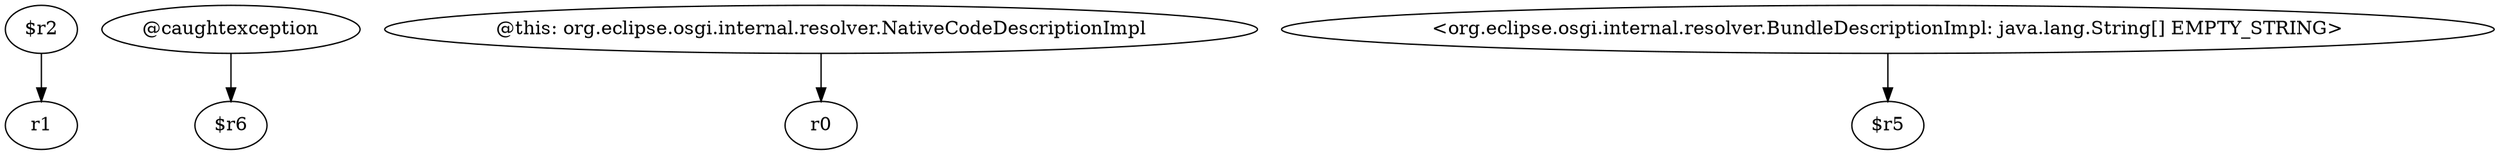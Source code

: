 digraph g {
0[label="$r2"]
1[label="r1"]
0->1[label=""]
2[label="@caughtexception"]
3[label="$r6"]
2->3[label=""]
4[label="@this: org.eclipse.osgi.internal.resolver.NativeCodeDescriptionImpl"]
5[label="r0"]
4->5[label=""]
6[label="<org.eclipse.osgi.internal.resolver.BundleDescriptionImpl: java.lang.String[] EMPTY_STRING>"]
7[label="$r5"]
6->7[label=""]
}